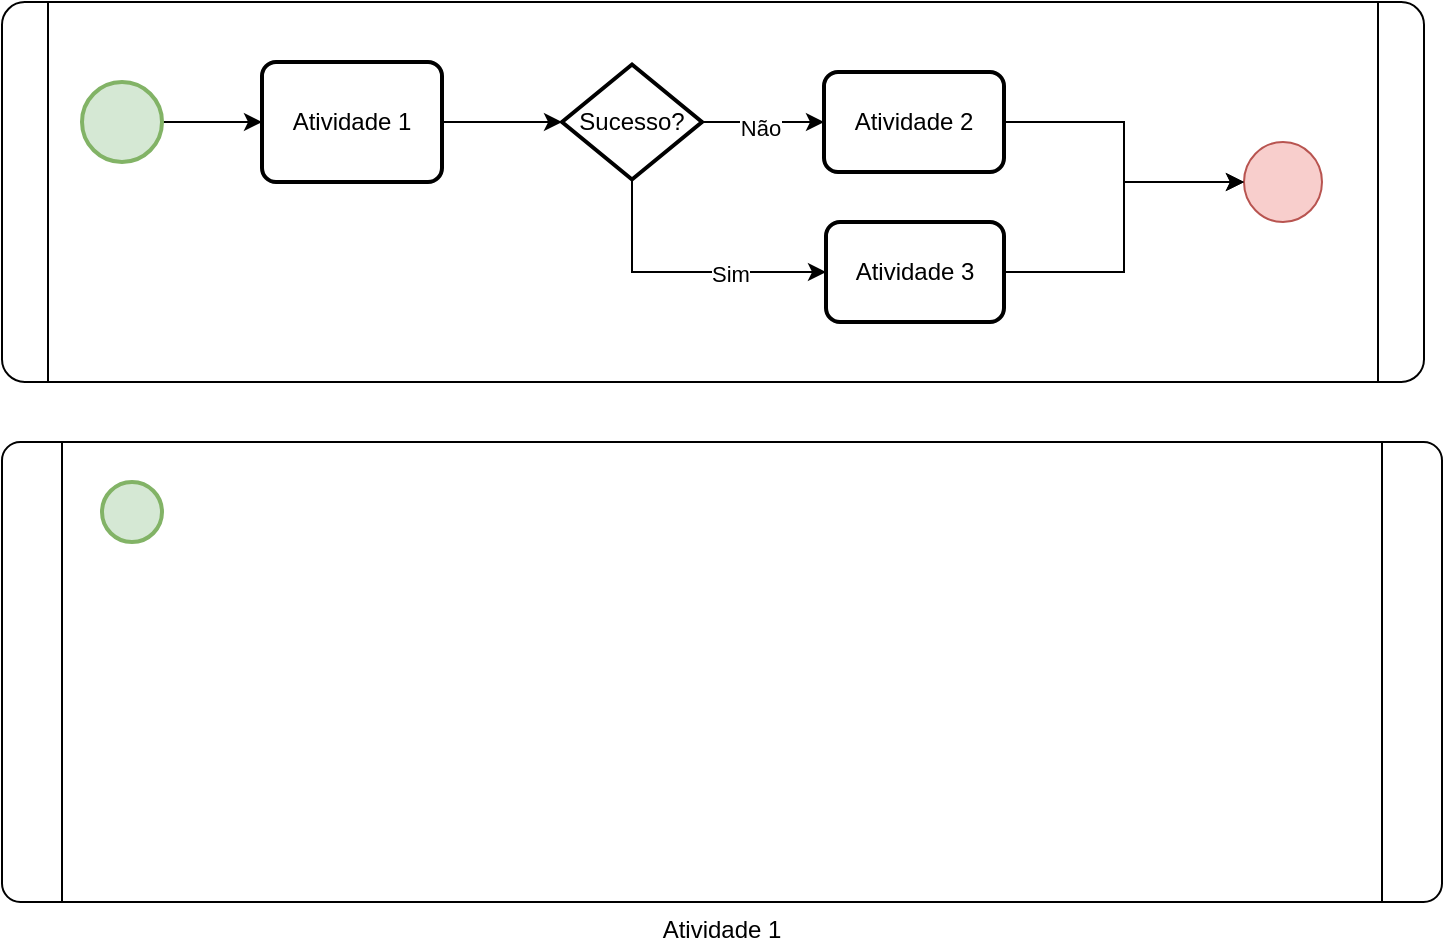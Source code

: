 <mxfile version="24.7.6">
  <diagram name="Page-1" id="b5b7bab2-c9e2-2cf4-8b2a-24fd1a2a6d21">
    <mxGraphModel dx="1800" dy="697" grid="1" gridSize="10" guides="1" tooltips="1" connect="1" arrows="1" fold="1" page="1" pageScale="1" pageWidth="827" pageHeight="1169" background="none" math="0" shadow="0">
      <root>
        <mxCell id="0" />
        <mxCell id="1" parent="0" />
        <mxCell id="KrtdTi9DkQBysrgYMJUX-14" value="" style="verticalLabelPosition=bottom;verticalAlign=top;html=1;shape=process;whiteSpace=wrap;rounded=1;size=0.033;arcSize=6;container=1;collapsible=1;editable=1;movable=1;resizable=1;rotatable=1;deletable=1;locked=0;connectable=1;recursiveResize=0;" vertex="1" parent="1">
          <mxGeometry x="10" y="10" width="711" height="190" as="geometry">
            <mxRectangle x="30" y="30" width="50" height="40" as="alternateBounds" />
          </mxGeometry>
        </mxCell>
        <mxCell id="KrtdTi9DkQBysrgYMJUX-24" style="edgeStyle=orthogonalEdgeStyle;rounded=0;orthogonalLoop=1;jettySize=auto;html=1;" edge="1" parent="KrtdTi9DkQBysrgYMJUX-14" source="KrtdTi9DkQBysrgYMJUX-17" target="KrtdTi9DkQBysrgYMJUX-23">
          <mxGeometry relative="1" as="geometry" />
        </mxCell>
        <mxCell id="KrtdTi9DkQBysrgYMJUX-27" value="Não" style="edgeLabel;html=1;align=center;verticalAlign=middle;resizable=0;points=[];" vertex="1" connectable="0" parent="KrtdTi9DkQBysrgYMJUX-24">
          <mxGeometry x="-0.044" y="-3" relative="1" as="geometry">
            <mxPoint as="offset" />
          </mxGeometry>
        </mxCell>
        <mxCell id="KrtdTi9DkQBysrgYMJUX-26" style="edgeStyle=orthogonalEdgeStyle;rounded=0;orthogonalLoop=1;jettySize=auto;html=1;entryX=0;entryY=0.5;entryDx=0;entryDy=0;" edge="1" parent="KrtdTi9DkQBysrgYMJUX-14" source="KrtdTi9DkQBysrgYMJUX-17" target="KrtdTi9DkQBysrgYMJUX-25">
          <mxGeometry relative="1" as="geometry">
            <Array as="points">
              <mxPoint x="315" y="135" />
            </Array>
          </mxGeometry>
        </mxCell>
        <mxCell id="KrtdTi9DkQBysrgYMJUX-28" value="Sim" style="edgeLabel;html=1;align=center;verticalAlign=middle;resizable=0;points=[];" vertex="1" connectable="0" parent="KrtdTi9DkQBysrgYMJUX-26">
          <mxGeometry x="0.319" y="-1" relative="1" as="geometry">
            <mxPoint as="offset" />
          </mxGeometry>
        </mxCell>
        <mxCell id="KrtdTi9DkQBysrgYMJUX-17" value="Sucesso?" style="strokeWidth=2;html=1;shape=mxgraph.flowchart.decision;whiteSpace=wrap;" vertex="1" parent="KrtdTi9DkQBysrgYMJUX-14">
          <mxGeometry x="280" y="31.25" width="70" height="57.5" as="geometry" />
        </mxCell>
        <mxCell id="KrtdTi9DkQBysrgYMJUX-16" value="Atividade 1" style="rounded=1;whiteSpace=wrap;html=1;absoluteArcSize=1;arcSize=14;strokeWidth=2;" vertex="1" parent="KrtdTi9DkQBysrgYMJUX-14">
          <mxGeometry x="130" y="30" width="90" height="60" as="geometry" />
        </mxCell>
        <mxCell id="KrtdTi9DkQBysrgYMJUX-18" value="" style="edgeStyle=orthogonalEdgeStyle;rounded=0;orthogonalLoop=1;jettySize=auto;html=1;" edge="1" parent="KrtdTi9DkQBysrgYMJUX-14" source="KrtdTi9DkQBysrgYMJUX-16" target="KrtdTi9DkQBysrgYMJUX-17">
          <mxGeometry relative="1" as="geometry" />
        </mxCell>
        <mxCell id="KrtdTi9DkQBysrgYMJUX-22" style="edgeStyle=orthogonalEdgeStyle;rounded=0;orthogonalLoop=1;jettySize=auto;html=1;" edge="1" parent="KrtdTi9DkQBysrgYMJUX-14" source="KrtdTi9DkQBysrgYMJUX-15" target="KrtdTi9DkQBysrgYMJUX-16">
          <mxGeometry relative="1" as="geometry" />
        </mxCell>
        <mxCell id="KrtdTi9DkQBysrgYMJUX-15" value="" style="strokeWidth=2;html=1;shape=mxgraph.flowchart.start_1;whiteSpace=wrap;fillColor=#d5e8d4;strokeColor=#82b366;" vertex="1" parent="KrtdTi9DkQBysrgYMJUX-14">
          <mxGeometry x="40" y="40" width="40" height="40" as="geometry" />
        </mxCell>
        <mxCell id="KrtdTi9DkQBysrgYMJUX-23" value="Atividade 2" style="rounded=1;whiteSpace=wrap;html=1;absoluteArcSize=1;arcSize=14;strokeWidth=2;" vertex="1" parent="KrtdTi9DkQBysrgYMJUX-14">
          <mxGeometry x="411" y="35" width="90" height="50" as="geometry" />
        </mxCell>
        <mxCell id="KrtdTi9DkQBysrgYMJUX-25" value="Atividade 3" style="rounded=1;whiteSpace=wrap;html=1;absoluteArcSize=1;arcSize=14;strokeWidth=2;" vertex="1" parent="KrtdTi9DkQBysrgYMJUX-14">
          <mxGeometry x="412" y="110" width="89" height="50" as="geometry" />
        </mxCell>
        <mxCell id="KrtdTi9DkQBysrgYMJUX-29" value="" style="verticalLabelPosition=bottom;verticalAlign=top;html=1;shape=mxgraph.flowchart.on-page_reference;fillColor=#f8cecc;strokeColor=#b85450;" vertex="1" parent="KrtdTi9DkQBysrgYMJUX-14">
          <mxGeometry x="621" y="70" width="39" height="40" as="geometry" />
        </mxCell>
        <mxCell id="KrtdTi9DkQBysrgYMJUX-30" style="edgeStyle=orthogonalEdgeStyle;rounded=0;orthogonalLoop=1;jettySize=auto;html=1;entryX=0;entryY=0.5;entryDx=0;entryDy=0;entryPerimeter=0;" edge="1" parent="KrtdTi9DkQBysrgYMJUX-14" source="KrtdTi9DkQBysrgYMJUX-23" target="KrtdTi9DkQBysrgYMJUX-29">
          <mxGeometry relative="1" as="geometry" />
        </mxCell>
        <mxCell id="KrtdTi9DkQBysrgYMJUX-31" style="edgeStyle=orthogonalEdgeStyle;rounded=0;orthogonalLoop=1;jettySize=auto;html=1;entryX=0;entryY=0.5;entryDx=0;entryDy=0;entryPerimeter=0;" edge="1" parent="KrtdTi9DkQBysrgYMJUX-14" source="KrtdTi9DkQBysrgYMJUX-25" target="KrtdTi9DkQBysrgYMJUX-29">
          <mxGeometry relative="1" as="geometry" />
        </mxCell>
        <mxCell id="KrtdTi9DkQBysrgYMJUX-32" value="Atividade 1" style="verticalLabelPosition=bottom;verticalAlign=top;html=1;shape=process;whiteSpace=wrap;rounded=1;size=0.042;arcSize=4;horizontal=1;" vertex="1" parent="1">
          <mxGeometry x="10" y="230" width="720" height="230" as="geometry" />
        </mxCell>
        <mxCell id="KrtdTi9DkQBysrgYMJUX-38" value="" style="strokeWidth=2;html=1;shape=mxgraph.flowchart.start_1;whiteSpace=wrap;fillColor=#d5e8d4;strokeColor=#82b366;" vertex="1" parent="1">
          <mxGeometry x="60" y="250" width="30" height="30" as="geometry" />
        </mxCell>
      </root>
    </mxGraphModel>
  </diagram>
</mxfile>

